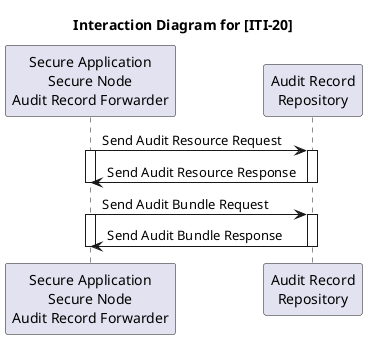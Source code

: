 @startuml

title Interaction Diagram for [ITI-20]

participant consumer as "Secure Application\nSecure Node\nAudit Record Forwarder"
participant responder as "Audit Record\nRepository"

consumer -> responder: Send Audit Resource Request
activate consumer
activate responder

responder -> consumer: Send Audit Resource Response
deactivate responder
deactivate consumer

consumer -> responder: Send Audit Bundle Request
activate consumer
activate responder

responder -> consumer: Send Audit Bundle Response
deactivate responder
deactivate consumer

@enduml 